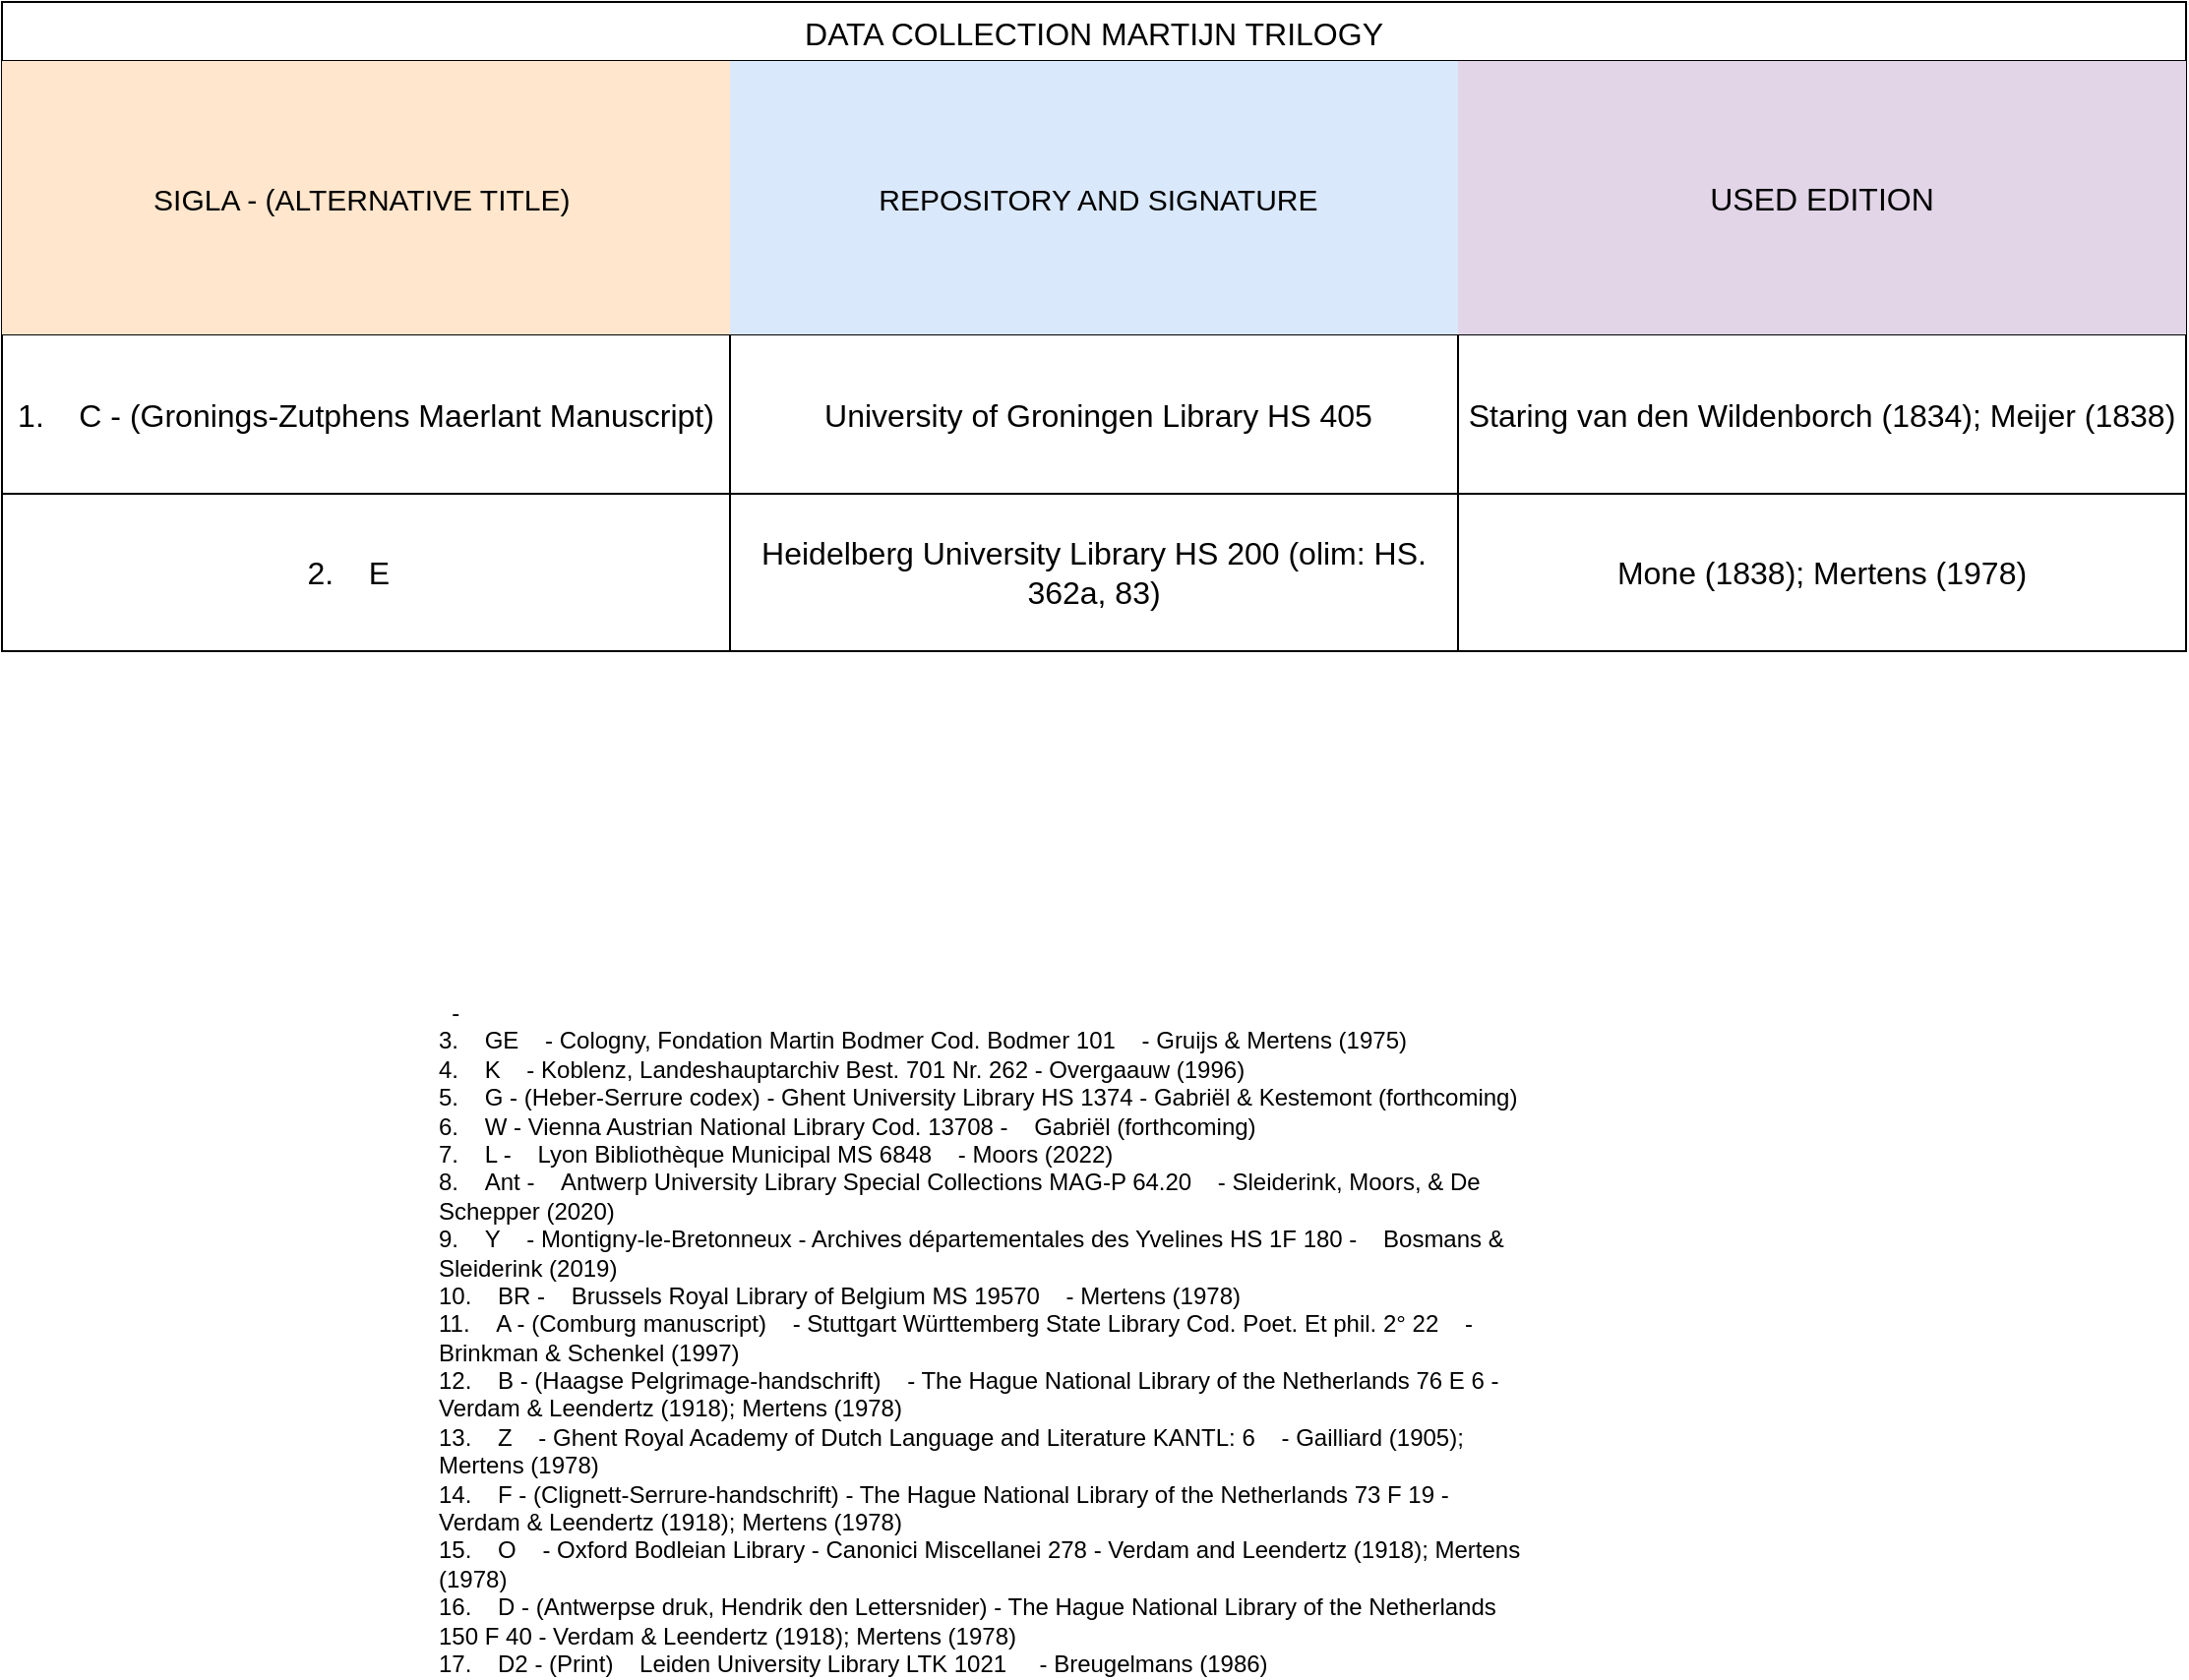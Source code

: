 <mxfile version="21.3.7" type="github">
  <diagram name="Pagina-1" id="a6fILNypSKHGjRCzUjTZ">
    <mxGraphModel dx="1363" dy="880" grid="1" gridSize="10" guides="1" tooltips="1" connect="1" arrows="1" fold="1" page="1" pageScale="1" pageWidth="1169" pageHeight="827" math="0" shadow="0">
      <root>
        <mxCell id="0" />
        <mxCell id="1" parent="0" />
        <mxCell id="C_K-O1zQhy5By7McTLfG-1" value="DATA COLLECTION MARTIJN TRILOGY" style="shape=table;startSize=30;container=1;collapsible=0;childLayout=tableLayout;strokeColor=default;fontSize=16;" vertex="1" parent="1">
          <mxGeometry x="30" y="100" width="1110" height="330" as="geometry" />
        </mxCell>
        <mxCell id="C_K-O1zQhy5By7McTLfG-2" value="" style="shape=tableRow;horizontal=0;startSize=0;swimlaneHead=0;swimlaneBody=0;strokeColor=inherit;top=0;left=0;bottom=0;right=0;collapsible=0;dropTarget=0;fillColor=none;points=[[0,0.5],[1,0.5]];portConstraint=eastwest;fontSize=16;" vertex="1" parent="C_K-O1zQhy5By7McTLfG-1">
          <mxGeometry y="30" width="1110" height="139" as="geometry" />
        </mxCell>
        <mxCell id="C_K-O1zQhy5By7McTLfG-17" value="&lt;font style=&quot;font-size: 15px;&quot;&gt;SIGLA - (ALTERNATIVE TITLE)&amp;nbsp;&lt;/font&gt;" style="shape=partialRectangle;html=1;whiteSpace=wrap;connectable=0;strokeColor=#d79b00;overflow=hidden;fillColor=#ffe6cc;top=0;left=0;bottom=0;right=0;pointerEvents=1;fontSize=16;" vertex="1" parent="C_K-O1zQhy5By7McTLfG-2">
          <mxGeometry width="370" height="139" as="geometry">
            <mxRectangle width="370" height="139" as="alternateBounds" />
          </mxGeometry>
        </mxCell>
        <mxCell id="C_K-O1zQhy5By7McTLfG-14" value="&amp;nbsp;&lt;span style=&quot;font-size: 15px;&quot;&gt;REPOSITORY AND SIGNATURE&lt;/span&gt;" style="shape=partialRectangle;html=1;whiteSpace=wrap;connectable=0;strokeColor=#6c8ebf;overflow=hidden;fillColor=#dae8fc;top=0;left=0;bottom=0;right=0;pointerEvents=1;fontSize=16;" vertex="1" parent="C_K-O1zQhy5By7McTLfG-2">
          <mxGeometry x="370" width="370" height="139" as="geometry">
            <mxRectangle width="370" height="139" as="alternateBounds" />
          </mxGeometry>
        </mxCell>
        <mxCell id="C_K-O1zQhy5By7McTLfG-3" value="USED EDITION" style="shape=partialRectangle;html=1;whiteSpace=wrap;connectable=0;strokeColor=#9673a6;overflow=hidden;fillColor=#e1d5e7;top=0;left=0;bottom=0;right=0;pointerEvents=1;fontSize=16;" vertex="1" parent="C_K-O1zQhy5By7McTLfG-2">
          <mxGeometry x="740" width="370" height="139" as="geometry">
            <mxRectangle width="370" height="139" as="alternateBounds" />
          </mxGeometry>
        </mxCell>
        <mxCell id="C_K-O1zQhy5By7McTLfG-6" value="" style="shape=tableRow;horizontal=0;startSize=0;swimlaneHead=0;swimlaneBody=0;strokeColor=inherit;top=0;left=0;bottom=0;right=0;collapsible=0;dropTarget=0;fillColor=none;points=[[0,0.5],[1,0.5]];portConstraint=eastwest;fontSize=16;" vertex="1" parent="C_K-O1zQhy5By7McTLfG-1">
          <mxGeometry y="169" width="1110" height="81" as="geometry" />
        </mxCell>
        <mxCell id="C_K-O1zQhy5By7McTLfG-18" value="1.&amp;nbsp;&amp;nbsp;&amp;nbsp;&amp;nbsp;C - (Gronings-Zutphens Maerlant Manuscript)" style="shape=partialRectangle;html=1;whiteSpace=wrap;connectable=0;strokeColor=inherit;overflow=hidden;fillColor=none;top=0;left=0;bottom=0;right=0;pointerEvents=1;fontSize=16;" vertex="1" parent="C_K-O1zQhy5By7McTLfG-6">
          <mxGeometry width="370" height="81" as="geometry">
            <mxRectangle width="370" height="81" as="alternateBounds" />
          </mxGeometry>
        </mxCell>
        <mxCell id="C_K-O1zQhy5By7McTLfG-15" value="&amp;nbsp;University of Groningen Library HS 405" style="shape=partialRectangle;html=1;whiteSpace=wrap;connectable=0;strokeColor=inherit;overflow=hidden;fillColor=none;top=0;left=0;bottom=0;right=0;pointerEvents=1;fontSize=16;" vertex="1" parent="C_K-O1zQhy5By7McTLfG-6">
          <mxGeometry x="370" width="370" height="81" as="geometry">
            <mxRectangle width="370" height="81" as="alternateBounds" />
          </mxGeometry>
        </mxCell>
        <mxCell id="C_K-O1zQhy5By7McTLfG-7" value="Staring van den Wildenborch (1834); Meijer (1838)" style="shape=partialRectangle;html=1;whiteSpace=wrap;connectable=0;strokeColor=inherit;overflow=hidden;fillColor=none;top=0;left=0;bottom=0;right=0;pointerEvents=1;fontSize=16;" vertex="1" parent="C_K-O1zQhy5By7McTLfG-6">
          <mxGeometry x="740" width="370" height="81" as="geometry">
            <mxRectangle width="370" height="81" as="alternateBounds" />
          </mxGeometry>
        </mxCell>
        <mxCell id="C_K-O1zQhy5By7McTLfG-10" value="" style="shape=tableRow;horizontal=0;startSize=0;swimlaneHead=0;swimlaneBody=0;strokeColor=inherit;top=0;left=0;bottom=0;right=0;collapsible=0;dropTarget=0;fillColor=none;points=[[0,0.5],[1,0.5]];portConstraint=eastwest;fontSize=16;" vertex="1" parent="C_K-O1zQhy5By7McTLfG-1">
          <mxGeometry y="250" width="1110" height="80" as="geometry" />
        </mxCell>
        <mxCell id="C_K-O1zQhy5By7McTLfG-19" value="2.&amp;nbsp;&amp;nbsp;&amp;nbsp;&amp;nbsp;E&amp;nbsp; &amp;nbsp;&amp;nbsp;" style="shape=partialRectangle;html=1;whiteSpace=wrap;connectable=0;strokeColor=inherit;overflow=hidden;fillColor=none;top=0;left=0;bottom=0;right=0;pointerEvents=1;fontSize=16;" vertex="1" parent="C_K-O1zQhy5By7McTLfG-10">
          <mxGeometry width="370" height="80" as="geometry">
            <mxRectangle width="370" height="80" as="alternateBounds" />
          </mxGeometry>
        </mxCell>
        <mxCell id="C_K-O1zQhy5By7McTLfG-16" value="Heidelberg University Library HS 200 (olim: HS. 362a, 83)" style="shape=partialRectangle;html=1;whiteSpace=wrap;connectable=0;strokeColor=inherit;overflow=hidden;fillColor=none;top=0;left=0;bottom=0;right=0;pointerEvents=1;fontSize=16;" vertex="1" parent="C_K-O1zQhy5By7McTLfG-10">
          <mxGeometry x="370" width="370" height="80" as="geometry">
            <mxRectangle width="370" height="80" as="alternateBounds" />
          </mxGeometry>
        </mxCell>
        <mxCell id="C_K-O1zQhy5By7McTLfG-11" value="Mone (1838); Mertens (1978)" style="shape=partialRectangle;html=1;whiteSpace=wrap;connectable=0;strokeColor=inherit;overflow=hidden;fillColor=none;top=0;left=0;bottom=0;right=0;pointerEvents=1;fontSize=16;" vertex="1" parent="C_K-O1zQhy5By7McTLfG-10">
          <mxGeometry x="740" width="370" height="80" as="geometry">
            <mxRectangle width="370" height="80" as="alternateBounds" />
          </mxGeometry>
        </mxCell>
        <mxCell id="C_K-O1zQhy5By7McTLfG-21" value="&amp;nbsp; -&amp;nbsp;&lt;br&gt;3.&amp;nbsp;&amp;nbsp;&amp;nbsp;&amp;nbsp;GE&amp;nbsp;&amp;nbsp;&amp;nbsp;&amp;nbsp;- Cologny, Fondation Martin Bodmer Cod. Bodmer 101&amp;nbsp;&amp;nbsp;&amp;nbsp;&amp;nbsp;- Gruijs &amp;amp; Mertens (1975)&lt;br&gt;4.&amp;nbsp;&amp;nbsp;&amp;nbsp;&amp;nbsp;K&amp;nbsp;&amp;nbsp;&amp;nbsp;&amp;nbsp;- Koblenz, Landeshauptarchiv Best. 701 Nr. 262 - Overgaauw (1996)&lt;br&gt;5.&amp;nbsp;&amp;nbsp;&amp;nbsp;&amp;nbsp;G - (Heber-Serrure codex) - Ghent University Library HS 1374 - Gabriël &amp;amp; Kestemont (forthcoming)&lt;br&gt;6.&amp;nbsp;&amp;nbsp;&amp;nbsp;&amp;nbsp;W - Vienna Austrian National Library Cod. 13708 -&amp;nbsp;&amp;nbsp;&amp;nbsp;&amp;nbsp;Gabriël (forthcoming)&amp;nbsp;&lt;br&gt;7.&amp;nbsp;&amp;nbsp;&amp;nbsp;&amp;nbsp;L -&amp;nbsp;&amp;nbsp;&amp;nbsp;&amp;nbsp;Lyon Bibliothèque Municipal MS 6848&amp;nbsp;&amp;nbsp;&amp;nbsp;&amp;nbsp;- Moors (2022)&lt;br&gt;8.&amp;nbsp;&amp;nbsp;&amp;nbsp;&amp;nbsp;Ant -&amp;nbsp;&amp;nbsp;&amp;nbsp;&amp;nbsp;Antwerp University Library Special Collections MAG-P 64.20&amp;nbsp;&amp;nbsp;&amp;nbsp;&amp;nbsp;- Sleiderink, Moors, &amp;amp; De Schepper (2020)&lt;br&gt;9.&amp;nbsp;&amp;nbsp;&amp;nbsp;&amp;nbsp;Y&amp;nbsp;&amp;nbsp;&amp;nbsp;&amp;nbsp;- Montigny-le-Bretonneux - Archives départementales des Yvelines HS 1F 180 -&amp;nbsp;&amp;nbsp;&amp;nbsp;&amp;nbsp;Bosmans &amp;amp; Sleiderink (2019)&amp;nbsp;&lt;br&gt;10.&amp;nbsp;&amp;nbsp;&amp;nbsp;&amp;nbsp;BR -&amp;nbsp;&amp;nbsp;&amp;nbsp;&amp;nbsp;Brussels Royal Library of Belgium MS 19570&amp;nbsp;&amp;nbsp;&amp;nbsp;&amp;nbsp;- Mertens (1978)&lt;br&gt;11.&amp;nbsp;&amp;nbsp;&amp;nbsp;&amp;nbsp;A - (Comburg manuscript)&amp;nbsp;&amp;nbsp;&amp;nbsp;&amp;nbsp;- Stuttgart Württemberg State Library Cod. Poet. Et phil. 2° 22&amp;nbsp;&amp;nbsp;&amp;nbsp;&amp;nbsp;- Brinkman &amp;amp; Schenkel (1997)&lt;br&gt;12.&amp;nbsp;&amp;nbsp;&amp;nbsp;&amp;nbsp;B - (Haagse Pelgrimage-handschrift)&amp;nbsp;&amp;nbsp;&amp;nbsp;&amp;nbsp;- The Hague National Library of the Netherlands 76 E 6 - Verdam &amp;amp; Leendertz (1918); Mertens (1978)&lt;br&gt;13.&amp;nbsp;&amp;nbsp;&amp;nbsp;&amp;nbsp;Z&amp;nbsp;&amp;nbsp;&amp;nbsp;&amp;nbsp;- Ghent Royal Academy of Dutch Language and Literature KANTL: 6&amp;nbsp;&amp;nbsp;&amp;nbsp;&amp;nbsp;- Gailliard (1905); Mertens (1978)&amp;nbsp;&lt;br&gt;14.&amp;nbsp;&amp;nbsp;&amp;nbsp;&amp;nbsp;F - (Clignett-Serrure-handschrift) - The Hague National Library of the Netherlands 73 F 19 - Verdam &amp;amp; Leendertz (1918); Mertens (1978)&lt;br&gt;15.&amp;nbsp;&amp;nbsp;&amp;nbsp;&amp;nbsp;O&amp;nbsp;&amp;nbsp;&amp;nbsp;&amp;nbsp;- Oxford Bodleian Library - Canonici Miscellanei 278 - Verdam and Leendertz (1918); Mertens (1978)&lt;br&gt;16.&amp;nbsp;&amp;nbsp;&amp;nbsp;&amp;nbsp;D - (Antwerpse druk, Hendrik den Lettersnider) - The Hague National Library of the Netherlands 150 F 40 - Verdam &amp;amp; Leendertz (1918); Mertens (1978)&lt;br&gt;17.&amp;nbsp;&amp;nbsp;&amp;nbsp;&amp;nbsp;D2 - (Print)&amp;nbsp;&amp;nbsp;&amp;nbsp;&amp;nbsp;Leiden University Library LTK 1021 &amp;nbsp;&amp;nbsp;&amp;nbsp;&amp;nbsp;- Breugelmans (1986)" style="text;whiteSpace=wrap;html=1;" vertex="1" parent="1">
          <mxGeometry x="250" y="600" width="560" height="330" as="geometry" />
        </mxCell>
      </root>
    </mxGraphModel>
  </diagram>
</mxfile>
